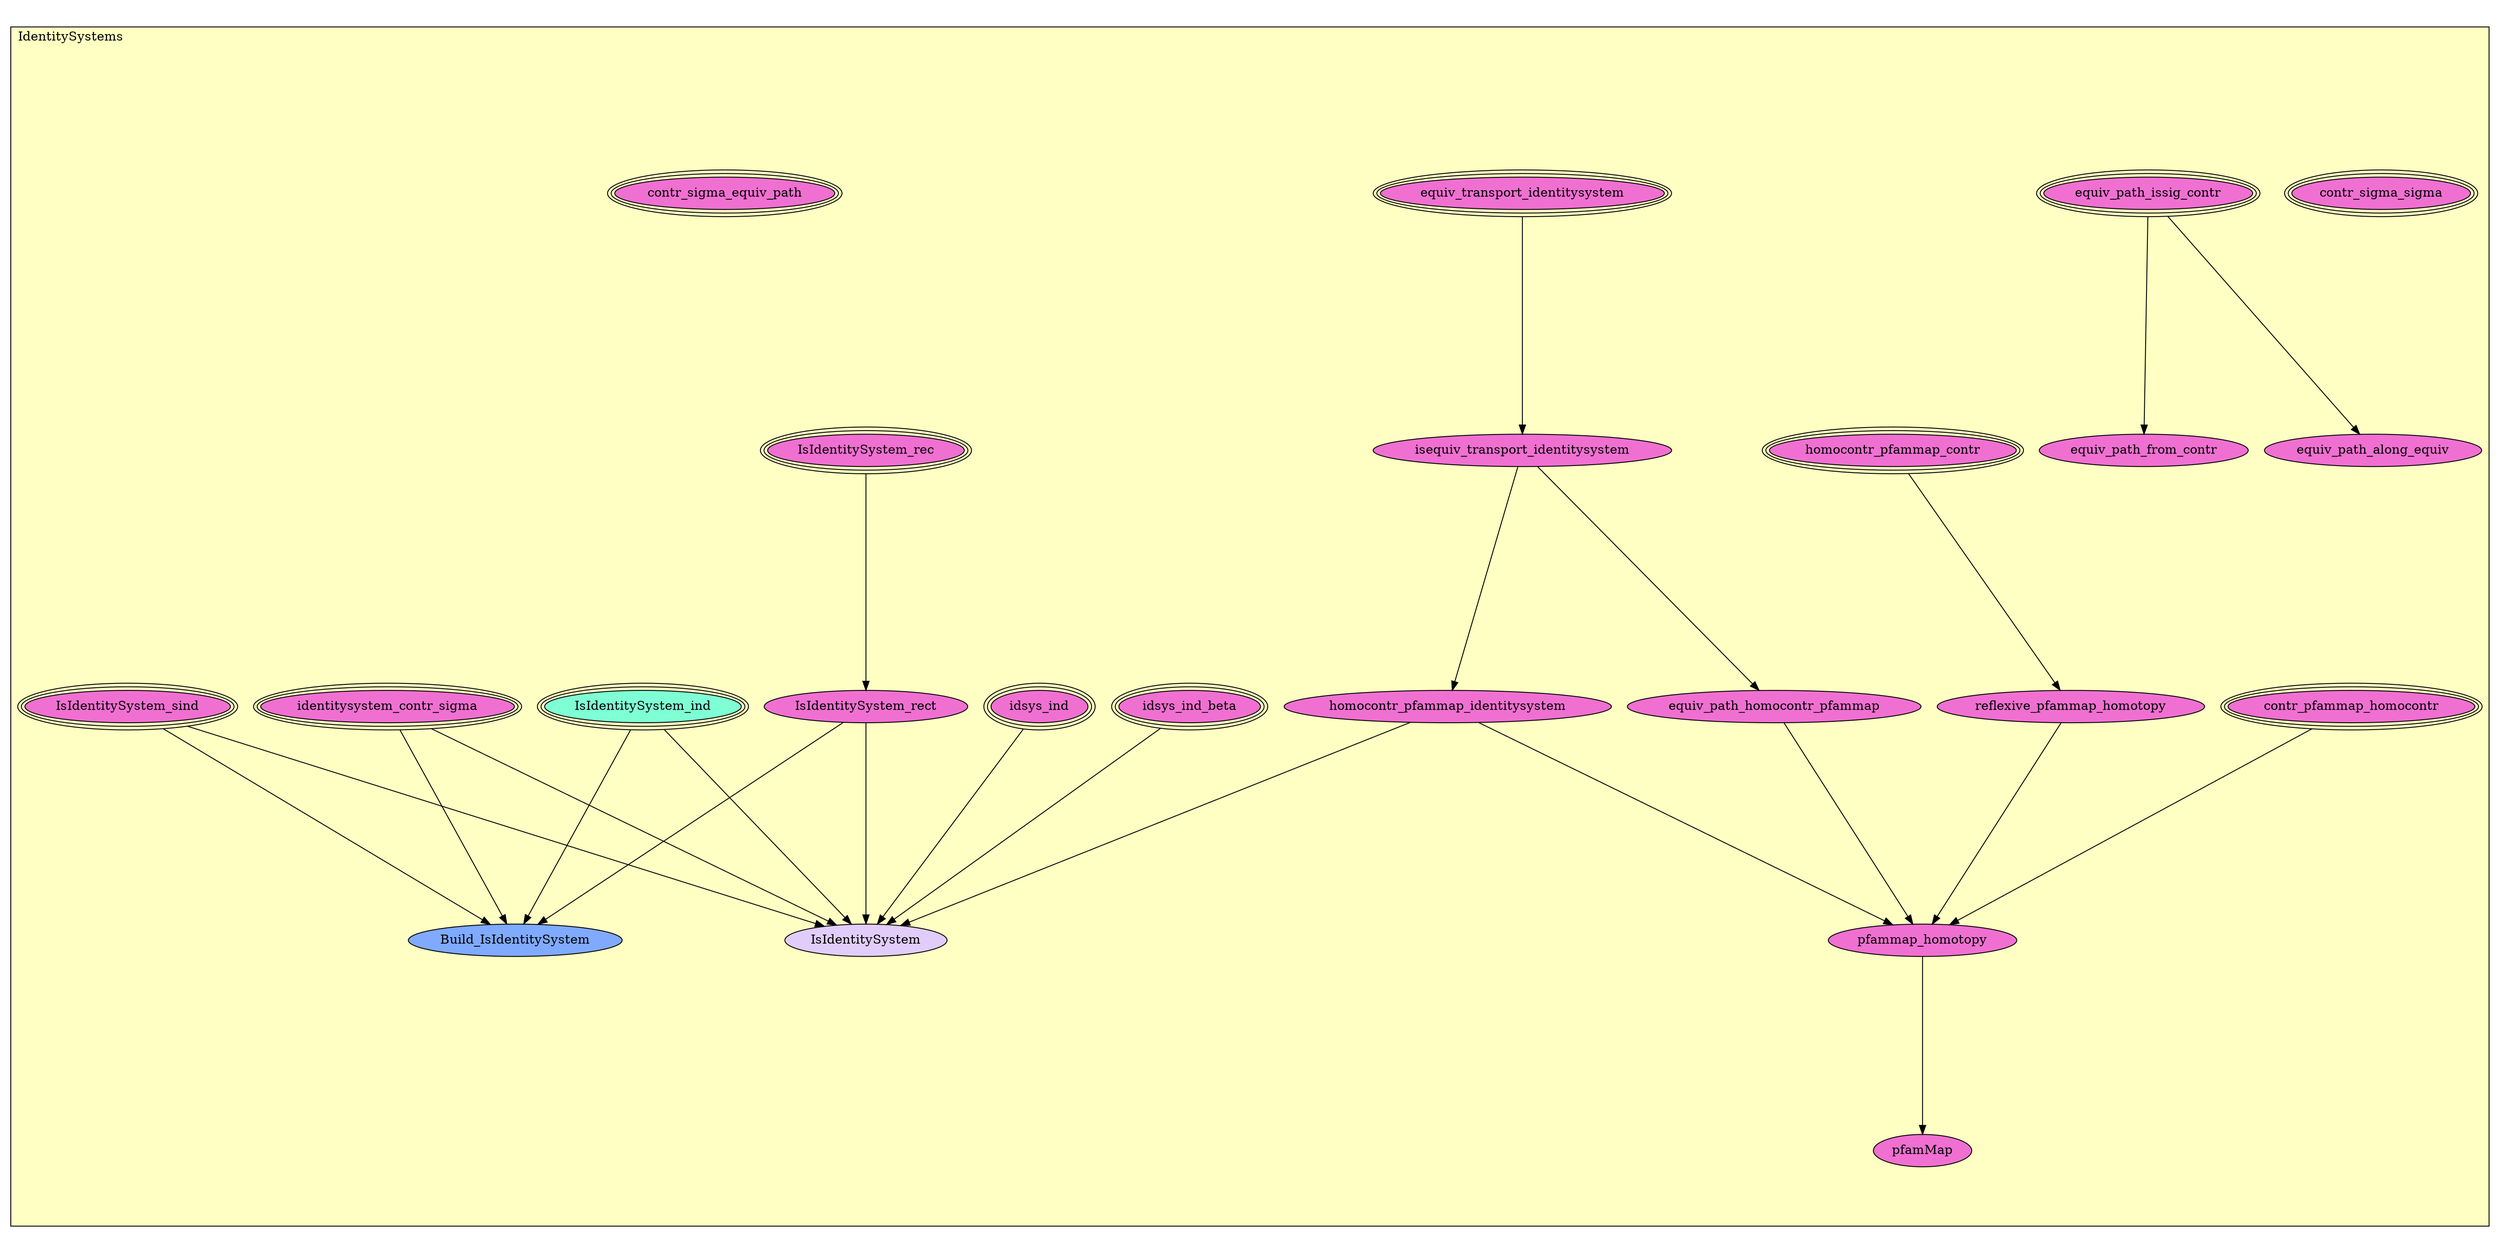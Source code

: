 digraph HoTT_Homotopy_IdentitySystems {
  graph [ratio=0.5]
  node [style=filled]
IdentitySystems_contr_sigma_sigma [label="contr_sigma_sigma", URL=<IdentitySystems.html#contr_sigma_sigma>, peripheries=3, fillcolor="#F070D1"] ;
IdentitySystems_equiv_path_issig_contr [label="equiv_path_issig_contr", URL=<IdentitySystems.html#equiv_path_issig_contr>, peripheries=3, fillcolor="#F070D1"] ;
IdentitySystems_equiv_path_along_equiv [label="equiv_path_along_equiv", URL=<IdentitySystems.html#equiv_path_along_equiv>, fillcolor="#F070D1"] ;
IdentitySystems_equiv_path_from_contr [label="equiv_path_from_contr", URL=<IdentitySystems.html#equiv_path_from_contr>, fillcolor="#F070D1"] ;
IdentitySystems_equiv_transport_identitysystem [label="equiv_transport_identitysystem", URL=<IdentitySystems.html#equiv_transport_identitysystem>, peripheries=3, fillcolor="#F070D1"] ;
IdentitySystems_isequiv_transport_identitysystem [label="isequiv_transport_identitysystem", URL=<IdentitySystems.html#isequiv_transport_identitysystem>, fillcolor="#F070D1"] ;
IdentitySystems_homocontr_pfammap_contr [label="homocontr_pfammap_contr", URL=<IdentitySystems.html#homocontr_pfammap_contr>, peripheries=3, fillcolor="#F070D1"] ;
IdentitySystems_contr_pfammap_homocontr [label="contr_pfammap_homocontr", URL=<IdentitySystems.html#contr_pfammap_homocontr>, peripheries=3, fillcolor="#F070D1"] ;
IdentitySystems_identitysystem_contr_sigma [label="identitysystem_contr_sigma", URL=<IdentitySystems.html#identitysystem_contr_sigma>, peripheries=3, fillcolor="#F070D1"] ;
IdentitySystems_contr_sigma_equiv_path [label="contr_sigma_equiv_path", URL=<IdentitySystems.html#contr_sigma_equiv_path>, peripheries=3, fillcolor="#F070D1"] ;
IdentitySystems_equiv_path_homocontr_pfammap [label="equiv_path_homocontr_pfammap", URL=<IdentitySystems.html#equiv_path_homocontr_pfammap>, fillcolor="#F070D1"] ;
IdentitySystems_homocontr_pfammap_identitysystem [label="homocontr_pfammap_identitysystem", URL=<IdentitySystems.html#homocontr_pfammap_identitysystem>, fillcolor="#F070D1"] ;
IdentitySystems_reflexive_pfammap_homotopy [label="reflexive_pfammap_homotopy", URL=<IdentitySystems.html#reflexive_pfammap_homotopy>, fillcolor="#F070D1"] ;
IdentitySystems_pfammap_homotopy [label="pfammap_homotopy", URL=<IdentitySystems.html#pfammap_homotopy>, fillcolor="#F070D1"] ;
IdentitySystems_pfamMap [label="pfamMap", URL=<IdentitySystems.html#pfamMap>, fillcolor="#F070D1"] ;
IdentitySystems_idsys_ind_beta [label="idsys_ind_beta", URL=<IdentitySystems.html#idsys_ind_beta>, peripheries=3, fillcolor="#F070D1"] ;
IdentitySystems_idsys_ind [label="idsys_ind", URL=<IdentitySystems.html#idsys_ind>, peripheries=3, fillcolor="#F070D1"] ;
IdentitySystems_IsIdentitySystem_sind [label="IsIdentitySystem_sind", URL=<IdentitySystems.html#IsIdentitySystem_sind>, peripheries=3, fillcolor="#F070D1"] ;
IdentitySystems_IsIdentitySystem_rec [label="IsIdentitySystem_rec", URL=<IdentitySystems.html#IsIdentitySystem_rec>, peripheries=3, fillcolor="#F070D1"] ;
IdentitySystems_IsIdentitySystem_ind [label="IsIdentitySystem_ind", URL=<IdentitySystems.html#IsIdentitySystem_ind>, peripheries=3, fillcolor="#7FFFD4"] ;
IdentitySystems_IsIdentitySystem_rect [label="IsIdentitySystem_rect", URL=<IdentitySystems.html#IsIdentitySystem_rect>, fillcolor="#F070D1"] ;
IdentitySystems_Build_IsIdentitySystem [label="Build_IsIdentitySystem", URL=<IdentitySystems.html#Build_IsIdentitySystem>, fillcolor="#7FAAFF"] ;
IdentitySystems_IsIdentitySystem [label="IsIdentitySystem", URL=<IdentitySystems.html#IsIdentitySystem>, fillcolor="#E2CDFA"] ;
  IdentitySystems_equiv_path_issig_contr -> IdentitySystems_equiv_path_along_equiv [] ;
  IdentitySystems_equiv_path_issig_contr -> IdentitySystems_equiv_path_from_contr [] ;
  IdentitySystems_equiv_transport_identitysystem -> IdentitySystems_isequiv_transport_identitysystem [] ;
  IdentitySystems_isequiv_transport_identitysystem -> IdentitySystems_equiv_path_homocontr_pfammap [] ;
  IdentitySystems_isequiv_transport_identitysystem -> IdentitySystems_homocontr_pfammap_identitysystem [] ;
  IdentitySystems_homocontr_pfammap_contr -> IdentitySystems_reflexive_pfammap_homotopy [] ;
  IdentitySystems_contr_pfammap_homocontr -> IdentitySystems_pfammap_homotopy [] ;
  IdentitySystems_identitysystem_contr_sigma -> IdentitySystems_Build_IsIdentitySystem [] ;
  IdentitySystems_identitysystem_contr_sigma -> IdentitySystems_IsIdentitySystem [] ;
  IdentitySystems_equiv_path_homocontr_pfammap -> IdentitySystems_pfammap_homotopy [] ;
  IdentitySystems_homocontr_pfammap_identitysystem -> IdentitySystems_pfammap_homotopy [] ;
  IdentitySystems_homocontr_pfammap_identitysystem -> IdentitySystems_IsIdentitySystem [] ;
  IdentitySystems_reflexive_pfammap_homotopy -> IdentitySystems_pfammap_homotopy [] ;
  IdentitySystems_pfammap_homotopy -> IdentitySystems_pfamMap [] ;
  IdentitySystems_idsys_ind_beta -> IdentitySystems_IsIdentitySystem [] ;
  IdentitySystems_idsys_ind -> IdentitySystems_IsIdentitySystem [] ;
  IdentitySystems_IsIdentitySystem_sind -> IdentitySystems_Build_IsIdentitySystem [] ;
  IdentitySystems_IsIdentitySystem_sind -> IdentitySystems_IsIdentitySystem [] ;
  IdentitySystems_IsIdentitySystem_rec -> IdentitySystems_IsIdentitySystem_rect [] ;
  IdentitySystems_IsIdentitySystem_ind -> IdentitySystems_Build_IsIdentitySystem [] ;
  IdentitySystems_IsIdentitySystem_ind -> IdentitySystems_IsIdentitySystem [] ;
  IdentitySystems_IsIdentitySystem_rect -> IdentitySystems_Build_IsIdentitySystem [] ;
  IdentitySystems_IsIdentitySystem_rect -> IdentitySystems_IsIdentitySystem [] ;
subgraph cluster_IdentitySystems { label="IdentitySystems"; fillcolor="#FFFFC3"; labeljust=l; style=filled 
IdentitySystems_IsIdentitySystem; IdentitySystems_Build_IsIdentitySystem; IdentitySystems_IsIdentitySystem_rect; IdentitySystems_IsIdentitySystem_ind; IdentitySystems_IsIdentitySystem_rec; IdentitySystems_IsIdentitySystem_sind; IdentitySystems_idsys_ind; IdentitySystems_idsys_ind_beta; IdentitySystems_pfamMap; IdentitySystems_pfammap_homotopy; IdentitySystems_reflexive_pfammap_homotopy; IdentitySystems_homocontr_pfammap_identitysystem; IdentitySystems_equiv_path_homocontr_pfammap; IdentitySystems_contr_sigma_equiv_path; IdentitySystems_identitysystem_contr_sigma; IdentitySystems_contr_pfammap_homocontr; IdentitySystems_homocontr_pfammap_contr; IdentitySystems_isequiv_transport_identitysystem; IdentitySystems_equiv_transport_identitysystem; IdentitySystems_equiv_path_from_contr; IdentitySystems_equiv_path_along_equiv; IdentitySystems_equiv_path_issig_contr; IdentitySystems_contr_sigma_sigma; };
} /* END */
